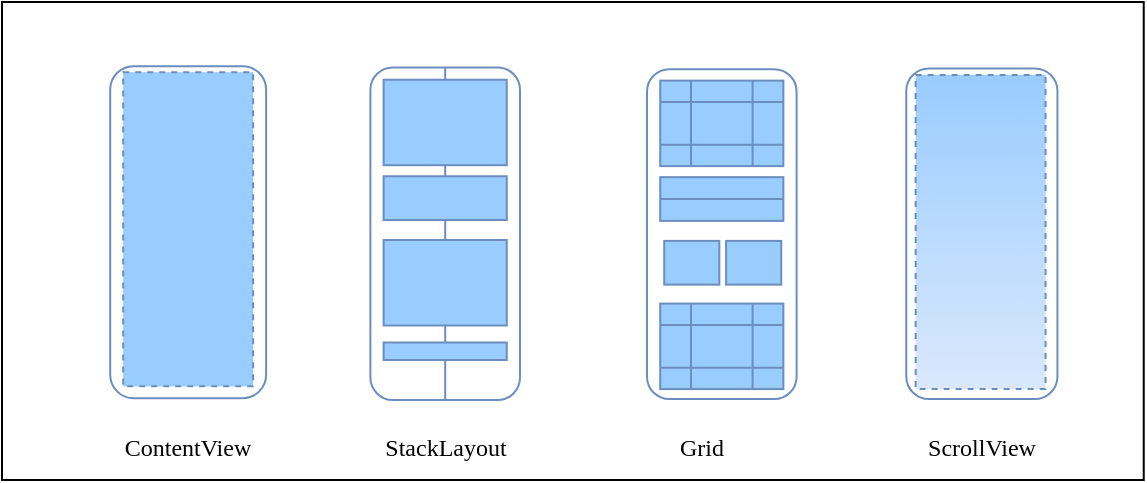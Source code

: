 <mxfile version="14.4.8" type="device"><diagram id="vPuvnzhg7-J5WE0CPJql" name="Page-1"><mxGraphModel dx="742" dy="419" grid="1" gridSize="10" guides="1" tooltips="1" connect="1" arrows="1" fold="1" page="1" pageScale="1" pageWidth="827" pageHeight="1169" math="0" shadow="0"><root><mxCell id="0"/><mxCell id="1" parent="0"/><mxCell id="mAv0LmvADzaxr-kxLNYu-1" value="" style="rounded=0;whiteSpace=wrap;html=1;" vertex="1" parent="1"><mxGeometry x="40" y="41" width="570.87" height="239" as="geometry"/></mxCell><mxCell id="mAv0LmvADzaxr-kxLNYu-3" value="" style="shape=image;verticalLabelPosition=bottom;labelBackgroundColor=#ffffff;verticalAlign=top;aspect=fixed;imageAspect=0;image=https://mockuphone.com/static/images/devices/apple-iphone12-white-portrait.png;" vertex="1" parent="1"><mxGeometry x="209" y="52.04" width="109.47" height="207" as="geometry"/></mxCell><mxCell id="mAv0LmvADzaxr-kxLNYu-4" value="" style="rounded=1;whiteSpace=wrap;html=1;perimeterSpacing=0;sketch=0;glass=0;labelBackgroundColor=#ffffff;strokeColor=#6c8ebf;fillColor=none;" vertex="1" parent="1"><mxGeometry x="224.198" y="73.75" width="74.803" height="166.25" as="geometry"/></mxCell><mxCell id="mAv0LmvADzaxr-kxLNYu-38" value="" style="endArrow=none;html=1;entryX=0.5;entryY=0;entryDx=0;entryDy=0;exitX=0.5;exitY=1;exitDx=0;exitDy=0;fillColor=#dae8fc;strokeColor=#6c8ebf;" edge="1" parent="1" source="mAv0LmvADzaxr-kxLNYu-4" target="mAv0LmvADzaxr-kxLNYu-4"><mxGeometry width="50" height="50" relative="1" as="geometry"><mxPoint x="254.0" y="240" as="sourcePoint"/><mxPoint x="254.0" y="73.75" as="targetPoint"/></mxGeometry></mxCell><mxCell id="mAv0LmvADzaxr-kxLNYu-32" value="" style="shape=image;verticalLabelPosition=bottom;labelBackgroundColor=#ffffff;verticalAlign=top;aspect=fixed;imageAspect=0;image=https://mockuphone.com/static/images/devices/apple-iphone12-white-portrait.png;" vertex="1" parent="1"><mxGeometry x="78.346" y="52.04" width="109.47" height="207" as="geometry"/></mxCell><mxCell id="mAv0LmvADzaxr-kxLNYu-31" value="" style="shape=image;verticalLabelPosition=bottom;labelBackgroundColor=#ffffff;verticalAlign=top;aspect=fixed;imageAspect=0;image=https://mockuphone.com/static/images/devices/apple-iphone12-white-portrait.png;" vertex="1" parent="1"><mxGeometry x="475.196" y="52.04" width="109.47" height="207" as="geometry"/></mxCell><mxCell id="mAv0LmvADzaxr-kxLNYu-2" value="" style="shape=image;verticalLabelPosition=bottom;labelBackgroundColor=#ffffff;verticalAlign=top;aspect=fixed;imageAspect=0;image=https://mockuphone.com/static/images/devices/apple-iphone12-white-portrait.png;" vertex="1" parent="1"><mxGeometry x="345.162" y="52.04" width="109.47" height="207" as="geometry"/></mxCell><mxCell id="mAv0LmvADzaxr-kxLNYu-6" value="ScrollView" style="text;html=1;strokeColor=none;fillColor=none;align=center;verticalAlign=middle;whiteSpace=wrap;rounded=0;fontFamily=Times New Roman;" vertex="1" parent="1"><mxGeometry x="484.93" y="254" width="90" height="20" as="geometry"/></mxCell><mxCell id="mAv0LmvADzaxr-kxLNYu-7" value="" style="rounded=1;whiteSpace=wrap;html=1;strokeColor=#6c8ebf;fillColor=none;glass=1;" vertex="1" parent="1"><mxGeometry x="492.135" y="74.2" width="75.59" height="165.354" as="geometry"/></mxCell><mxCell id="mAv0LmvADzaxr-kxLNYu-8" value="" style="rounded=0;whiteSpace=wrap;html=1;dashed=1;fillColor=#dae8fc;strokeColor=#6c8ebf;sketch=0;shadow=0;glass=0;gradientDirection=north;gradientColor=#99CCFF;" vertex="1" parent="1"><mxGeometry x="496.828" y="77.45" width="64.96" height="157.086" as="geometry"/></mxCell><mxCell id="mAv0LmvADzaxr-kxLNYu-9" value="StackLayout" style="text;html=1;strokeColor=none;fillColor=none;align=center;verticalAlign=middle;whiteSpace=wrap;rounded=0;fontFamily=Times New Roman;" vertex="1" parent="1"><mxGeometry x="216.6" y="254" width="90" height="20" as="geometry"/></mxCell><mxCell id="mAv0LmvADzaxr-kxLNYu-17" value="Grid" style="text;html=1;strokeColor=none;fillColor=none;align=center;verticalAlign=middle;whiteSpace=wrap;rounded=0;fontFamily=Times New Roman;" vertex="1" parent="1"><mxGeometry x="345.16" y="254" width="90" height="20" as="geometry"/></mxCell><mxCell id="mAv0LmvADzaxr-kxLNYu-18" value="" style="rounded=1;whiteSpace=wrap;html=1;strokeColor=#6c8ebf;fillColor=none;glass=1;" vertex="1" parent="1"><mxGeometry x="362.5" y="74.59" width="74.803" height="164.96" as="geometry"/></mxCell><mxCell id="mAv0LmvADzaxr-kxLNYu-25" value="" style="rounded=1;whiteSpace=wrap;html=1;strokeColor=#6c8ebf;fillColor=none;glass=1;" vertex="1" parent="1"><mxGeometry x="94.1" y="73.11" width="77.953" height="165.99" as="geometry"/></mxCell><mxCell id="mAv0LmvADzaxr-kxLNYu-34" value="" style="rounded=0;whiteSpace=wrap;html=1;strokeColor=#6c8ebf;fillColor=#99CCFF;" vertex="1" parent="1"><mxGeometry x="230.81" y="79.86" width="61.58" height="42.75" as="geometry"/></mxCell><mxCell id="mAv0LmvADzaxr-kxLNYu-35" value="" style="rounded=0;whiteSpace=wrap;html=1;strokeColor=#6c8ebf;fillColor=#99CCFF;" vertex="1" parent="1"><mxGeometry x="230.81" y="128.13" width="61.58" height="21.87" as="geometry"/></mxCell><mxCell id="mAv0LmvADzaxr-kxLNYu-36" value="" style="rounded=0;whiteSpace=wrap;html=1;strokeColor=#6c8ebf;fillColor=#99CCFF;" vertex="1" parent="1"><mxGeometry x="230.81" y="160" width="61.58" height="42.75" as="geometry"/></mxCell><mxCell id="mAv0LmvADzaxr-kxLNYu-37" value="" style="rounded=0;whiteSpace=wrap;html=1;strokeColor=#6c8ebf;fillColor=#99CCFF;" vertex="1" parent="1"><mxGeometry x="230.81" y="211.25" width="61.58" height="8.75" as="geometry"/></mxCell><mxCell id="mAv0LmvADzaxr-kxLNYu-39" value="" style="rounded=0;whiteSpace=wrap;html=1;strokeColor=#6c8ebf;fillColor=#99CCFF;" vertex="1" parent="1"><mxGeometry x="369.11" y="80.31" width="61.58" height="42.75" as="geometry"/></mxCell><mxCell id="mAv0LmvADzaxr-kxLNYu-47" value="" style="rounded=0;whiteSpace=wrap;html=1;strokeColor=#6c8ebf;fillColor=#99CCFF;" vertex="1" parent="1"><mxGeometry x="369.11" y="191.79" width="61.58" height="42.75" as="geometry"/></mxCell><mxCell id="mAv0LmvADzaxr-kxLNYu-51" value="" style="endArrow=none;html=1;entryX=0.25;entryY=0;entryDx=0;entryDy=0;fillColor=#dae8fc;strokeColor=#6c8ebf;exitX=0.25;exitY=1;exitDx=0;exitDy=0;" edge="1" parent="1" source="mAv0LmvADzaxr-kxLNYu-39" target="mAv0LmvADzaxr-kxLNYu-39"><mxGeometry width="50" height="50" relative="1" as="geometry"><mxPoint x="378" y="120" as="sourcePoint"/><mxPoint x="380" y="220" as="targetPoint"/></mxGeometry></mxCell><mxCell id="mAv0LmvADzaxr-kxLNYu-48" value="" style="rounded=0;whiteSpace=wrap;html=1;strokeColor=#6c8ebf;fillColor=#99CCFF;" vertex="1" parent="1"><mxGeometry x="371.11" y="160.45" width="27.559" height="21.87" as="geometry"/></mxCell><mxCell id="mAv0LmvADzaxr-kxLNYu-52" value="" style="endArrow=none;html=1;entryX=0.75;entryY=0;entryDx=0;entryDy=0;exitX=0.75;exitY=1;exitDx=0;exitDy=0;fillColor=#dae8fc;strokeColor=#6c8ebf;" edge="1" parent="1" source="mAv0LmvADzaxr-kxLNYu-39" target="mAv0LmvADzaxr-kxLNYu-39"><mxGeometry width="50" height="50" relative="1" as="geometry"><mxPoint x="220" y="180" as="sourcePoint"/><mxPoint x="270" y="130" as="targetPoint"/></mxGeometry></mxCell><mxCell id="mAv0LmvADzaxr-kxLNYu-46" value="" style="rounded=0;whiteSpace=wrap;html=1;strokeColor=#6c8ebf;fillColor=#99CCFF;" vertex="1" parent="1"><mxGeometry x="369.11" y="128.58" width="61.58" height="21.87" as="geometry"/></mxCell><mxCell id="mAv0LmvADzaxr-kxLNYu-49" value="" style="rounded=0;whiteSpace=wrap;html=1;strokeColor=#6c8ebf;fillColor=#99CCFF;" vertex="1" parent="1"><mxGeometry x="402.05" y="160.45" width="27.559" height="21.87" as="geometry"/></mxCell><mxCell id="mAv0LmvADzaxr-kxLNYu-55" value="" style="endArrow=none;html=1;exitX=0;exitY=0.25;exitDx=0;exitDy=0;entryX=1;entryY=0.25;entryDx=0;entryDy=0;fillColor=#dae8fc;strokeColor=#6c8ebf;" edge="1" parent="1" source="mAv0LmvADzaxr-kxLNYu-39" target="mAv0LmvADzaxr-kxLNYu-39"><mxGeometry width="50" height="50" relative="1" as="geometry"><mxPoint x="360" y="50" as="sourcePoint"/><mxPoint x="410" as="targetPoint"/></mxGeometry></mxCell><mxCell id="mAv0LmvADzaxr-kxLNYu-56" value="" style="endArrow=none;html=1;exitX=0;exitY=0.75;exitDx=0;exitDy=0;entryX=1;entryY=0.75;entryDx=0;entryDy=0;fillColor=#dae8fc;strokeColor=#6c8ebf;" edge="1" parent="1" source="mAv0LmvADzaxr-kxLNYu-39" target="mAv0LmvADzaxr-kxLNYu-39"><mxGeometry width="50" height="50" relative="1" as="geometry"><mxPoint x="372.47" y="100.548" as="sourcePoint"/><mxPoint x="434.05" y="100.548" as="targetPoint"/></mxGeometry></mxCell><mxCell id="mAv0LmvADzaxr-kxLNYu-57" value="" style="endArrow=none;html=1;exitX=0;exitY=0.5;exitDx=0;exitDy=0;entryX=1;entryY=0.5;entryDx=0;entryDy=0;fillColor=#dae8fc;strokeColor=#6c8ebf;" edge="1" parent="1" source="mAv0LmvADzaxr-kxLNYu-46" target="mAv0LmvADzaxr-kxLNYu-46"><mxGeometry width="50" height="50" relative="1" as="geometry"><mxPoint x="372.47" y="121.923" as="sourcePoint"/><mxPoint x="434.05" y="121.923" as="targetPoint"/></mxGeometry></mxCell><mxCell id="mAv0LmvADzaxr-kxLNYu-58" value="" style="endArrow=none;html=1;entryX=0.25;entryY=0;entryDx=0;entryDy=0;fillColor=#dae8fc;strokeColor=#6c8ebf;exitX=0.25;exitY=1;exitDx=0;exitDy=0;" edge="1" parent="1" source="mAv0LmvADzaxr-kxLNYu-47" target="mAv0LmvADzaxr-kxLNYu-47"><mxGeometry width="50" height="50" relative="1" as="geometry"><mxPoint x="387.865" y="132.61" as="sourcePoint"/><mxPoint x="387.865" y="89.86" as="targetPoint"/></mxGeometry></mxCell><mxCell id="mAv0LmvADzaxr-kxLNYu-59" value="" style="endArrow=none;html=1;entryX=0.75;entryY=0;entryDx=0;entryDy=0;exitX=0.75;exitY=1;exitDx=0;exitDy=0;fillColor=#dae8fc;strokeColor=#6c8ebf;" edge="1" parent="1" source="mAv0LmvADzaxr-kxLNYu-47" target="mAv0LmvADzaxr-kxLNYu-47"><mxGeometry width="50" height="50" relative="1" as="geometry"><mxPoint x="418.655" y="132.61" as="sourcePoint"/><mxPoint x="418.655" y="89.86" as="targetPoint"/></mxGeometry></mxCell><mxCell id="mAv0LmvADzaxr-kxLNYu-60" value="" style="endArrow=none;html=1;exitX=0;exitY=0.75;exitDx=0;exitDy=0;entryX=1;entryY=0.75;entryDx=0;entryDy=0;fillColor=#dae8fc;strokeColor=#6c8ebf;" edge="1" parent="1" source="mAv0LmvADzaxr-kxLNYu-47" target="mAv0LmvADzaxr-kxLNYu-47"><mxGeometry width="50" height="50" relative="1" as="geometry"><mxPoint x="372.47" y="121.923" as="sourcePoint"/><mxPoint x="434.05" y="121.923" as="targetPoint"/></mxGeometry></mxCell><mxCell id="mAv0LmvADzaxr-kxLNYu-61" value="" style="endArrow=none;html=1;exitX=0;exitY=0.25;exitDx=0;exitDy=0;entryX=1;entryY=0.25;entryDx=0;entryDy=0;fillColor=#dae8fc;strokeColor=#6c8ebf;" edge="1" parent="1" source="mAv0LmvADzaxr-kxLNYu-47" target="mAv0LmvADzaxr-kxLNYu-47"><mxGeometry width="50" height="50" relative="1" as="geometry"><mxPoint x="382.47" y="131.923" as="sourcePoint"/><mxPoint x="444.05" y="131.923" as="targetPoint"/></mxGeometry></mxCell><mxCell id="mAv0LmvADzaxr-kxLNYu-75" value="" style="rounded=0;whiteSpace=wrap;html=1;dashed=1;strokeColor=#6c8ebf;sketch=0;shadow=0;glass=0;gradientDirection=north;fillColor=#99CCFF;" vertex="1" parent="1"><mxGeometry x="100.598" y="76.1" width="64.96" height="157.086" as="geometry"/></mxCell><mxCell id="mAv0LmvADzaxr-kxLNYu-76" value="ContentView" style="text;html=1;strokeColor=none;fillColor=none;align=center;verticalAlign=middle;whiteSpace=wrap;rounded=0;fontFamily=Times New Roman;" vertex="1" parent="1"><mxGeometry x="88.08" y="254" width="90" height="20" as="geometry"/></mxCell></root></mxGraphModel></diagram></mxfile>
